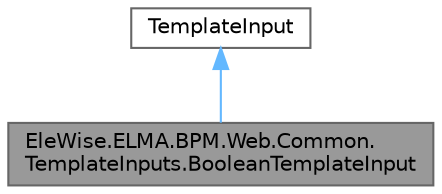 digraph "EleWise.ELMA.BPM.Web.Common.TemplateInputs.BooleanTemplateInput"
{
 // LATEX_PDF_SIZE
  bgcolor="transparent";
  edge [fontname=Helvetica,fontsize=10,labelfontname=Helvetica,labelfontsize=10];
  node [fontname=Helvetica,fontsize=10,shape=box,height=0.2,width=0.4];
  Node1 [id="Node000001",label="EleWise.ELMA.BPM.Web.Common.\lTemplateInputs.BooleanTemplateInput",height=0.2,width=0.4,color="gray40", fillcolor="grey60", style="filled", fontcolor="black",tooltip="Класс для форматирования объектов с типом \"Да/Нет\" при формтировании по шаблону"];
  Node2 -> Node1 [id="edge1_Node000001_Node000002",dir="back",color="steelblue1",style="solid",tooltip=" "];
  Node2 [id="Node000002",label="TemplateInput",height=0.2,width=0.4,color="gray40", fillcolor="white", style="filled",tooltip=" "];
}

